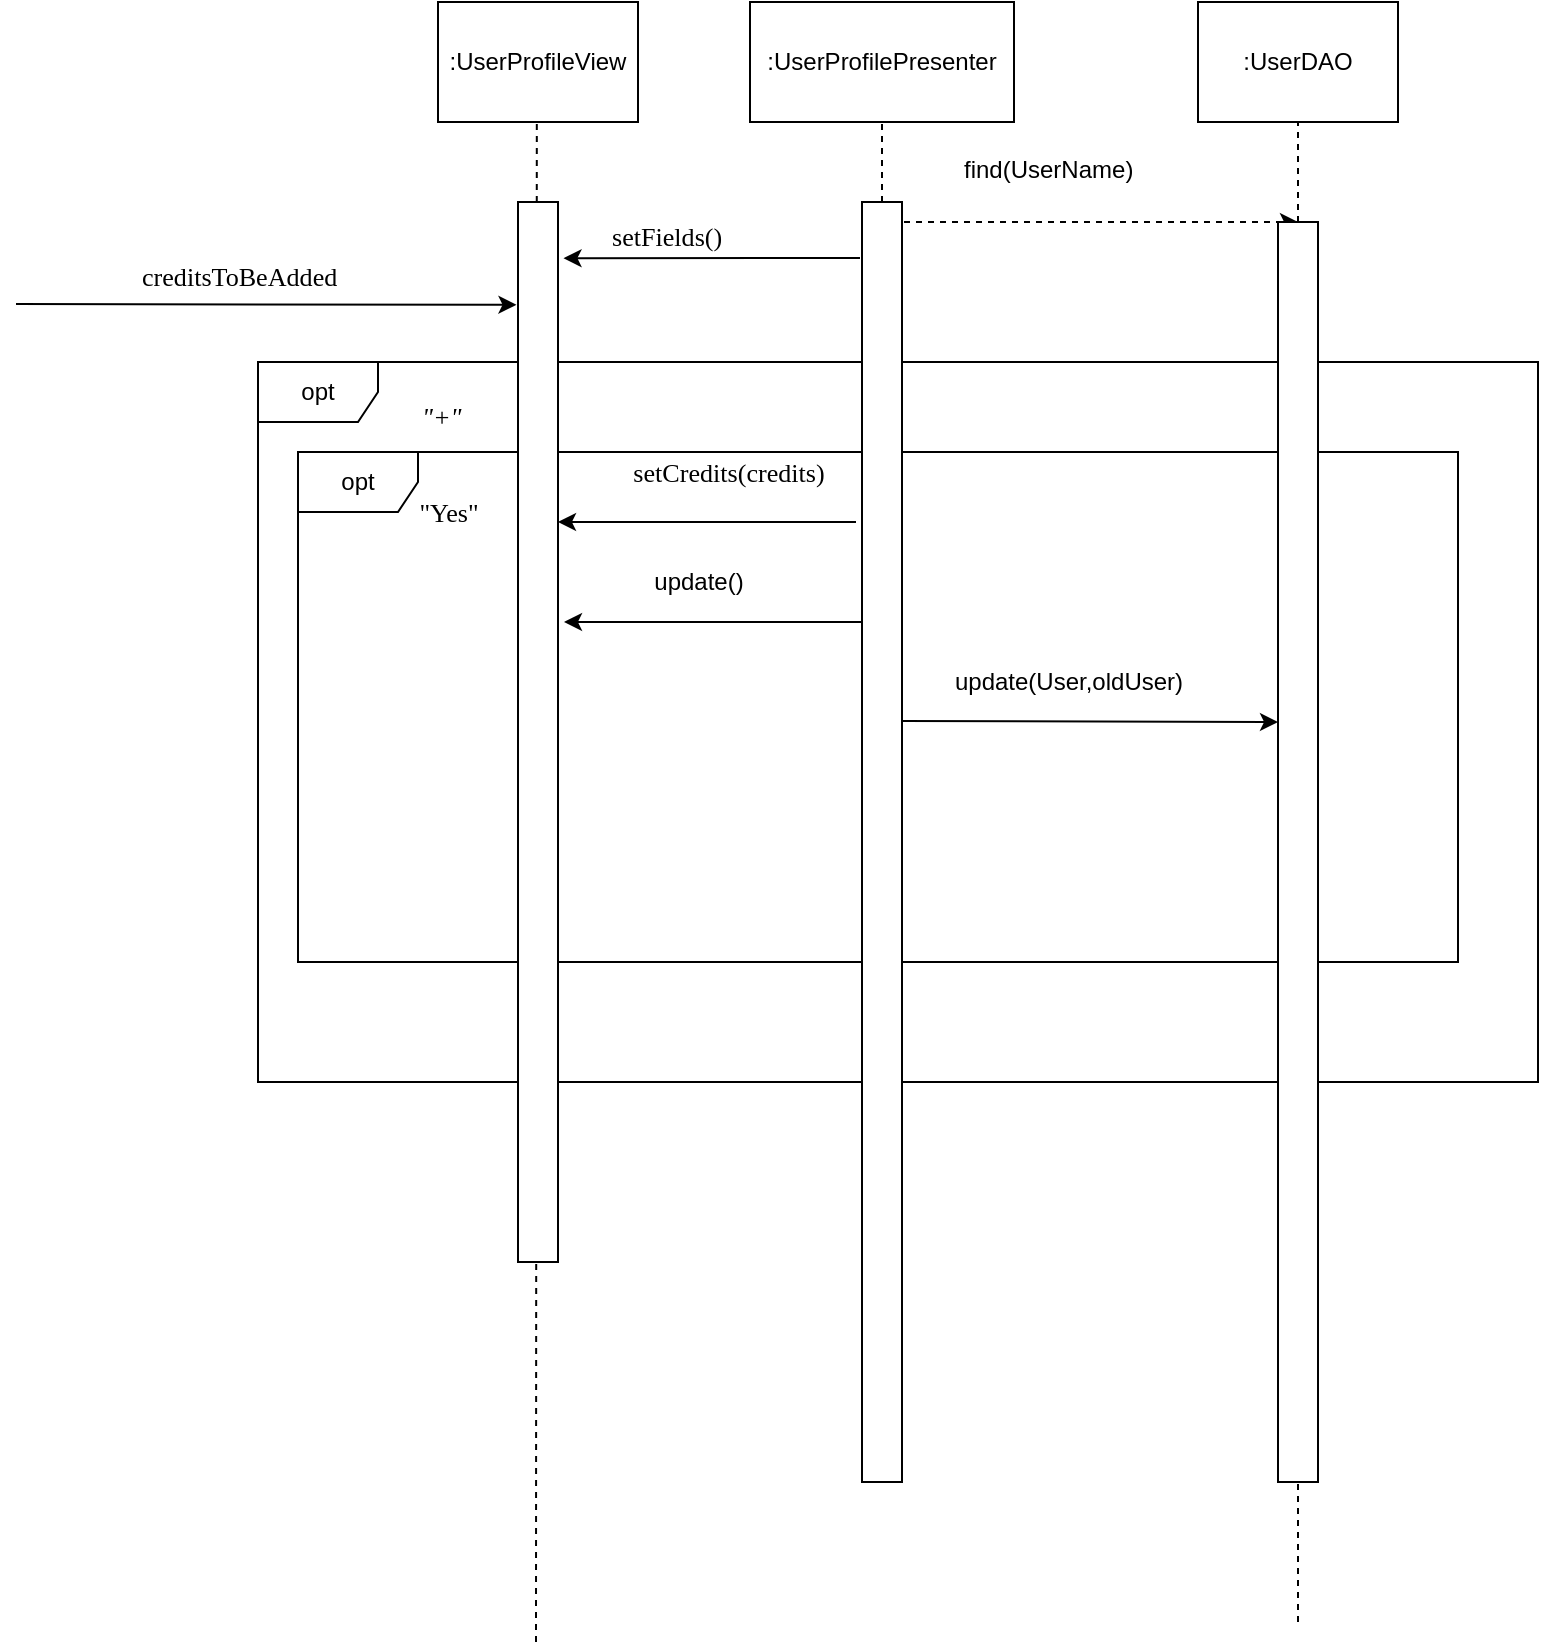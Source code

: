 <mxfile version="13.0.3" type="device"><diagram id="fiOmNgFb91DZt5eTlBGj" name="Page-1"><mxGraphModel dx="1086" dy="806" grid="1" gridSize="10" guides="1" tooltips="1" connect="1" arrows="1" fold="1" page="1" pageScale="1" pageWidth="850" pageHeight="1100" math="0" shadow="0"><root><mxCell id="0"/><mxCell id="1" parent="0"/><mxCell id="fUaA9aA3-aiP3q9656Qs-33" value="opt" style="shape=umlFrame;whiteSpace=wrap;html=1;" parent="1" vertex="1"><mxGeometry x="700" y="1135" width="580" height="255" as="geometry"/></mxCell><mxCell id="fUaA9aA3-aiP3q9656Qs-72" value="opt" style="shape=umlFrame;whiteSpace=wrap;html=1;" parent="1" vertex="1"><mxGeometry x="680" y="1090" width="640" height="360" as="geometry"/></mxCell><mxCell id="fUaA9aA3-aiP3q9656Qs-3" value=":UserProfilePresenter" style="rounded=0;whiteSpace=wrap;html=1;" parent="1" vertex="1"><mxGeometry x="926" y="910" width="132" height="60" as="geometry"/></mxCell><mxCell id="fUaA9aA3-aiP3q9656Qs-4" value="" style="endArrow=none;dashed=1;html=1;entryX=0.5;entryY=1;entryDx=0;entryDy=0;" parent="1" source="fUaA9aA3-aiP3q9656Qs-12" target="fUaA9aA3-aiP3q9656Qs-3" edge="1"><mxGeometry width="50" height="50" relative="1" as="geometry"><mxPoint x="992" y="1480" as="sourcePoint"/><mxPoint x="991" y="1133.036" as="targetPoint"/></mxGeometry></mxCell><mxCell id="fUaA9aA3-aiP3q9656Qs-5" value=":UserProfileView" style="rounded=0;whiteSpace=wrap;html=1;" parent="1" vertex="1"><mxGeometry x="770" y="910" width="100" height="60" as="geometry"/></mxCell><mxCell id="fUaA9aA3-aiP3q9656Qs-9" value="" style="endArrow=classic;html=1;dashed=1;" parent="1" edge="1"><mxGeometry width="50" height="50" relative="1" as="geometry"><mxPoint x="1003" y="1020" as="sourcePoint"/><mxPoint x="1200" y="1020" as="targetPoint"/></mxGeometry></mxCell><mxCell id="fUaA9aA3-aiP3q9656Qs-10" value="find(UserName)" style="text;html=1;" parent="1" vertex="1"><mxGeometry x="1031" y="980" width="40" height="30" as="geometry"/></mxCell><mxCell id="fUaA9aA3-aiP3q9656Qs-12" value="" style="rounded=0;whiteSpace=wrap;html=1;" parent="1" vertex="1"><mxGeometry x="982" y="1010" width="20" height="640" as="geometry"/></mxCell><mxCell id="fUaA9aA3-aiP3q9656Qs-14" value="" style="endArrow=none;dashed=1;html=1;entryX=0.5;entryY=1;entryDx=0;entryDy=0;" parent="1" source="fUaA9aA3-aiP3q9656Qs-29" edge="1"><mxGeometry width="50" height="50" relative="1" as="geometry"><mxPoint x="820" y="1560" as="sourcePoint"/><mxPoint x="820" y="1120" as="targetPoint"/></mxGeometry></mxCell><mxCell id="fUaA9aA3-aiP3q9656Qs-17" value=":UserDAO" style="rounded=0;whiteSpace=wrap;html=1;" parent="1" vertex="1"><mxGeometry x="1150" y="910" width="100" height="60" as="geometry"/></mxCell><mxCell id="fUaA9aA3-aiP3q9656Qs-18" value="" style="endArrow=none;dashed=1;html=1;entryX=0.5;entryY=1;entryDx=0;entryDy=0;" parent="1" source="fUaA9aA3-aiP3q9656Qs-21" target="fUaA9aA3-aiP3q9656Qs-17" edge="1"><mxGeometry width="50" height="50" relative="1" as="geometry"><mxPoint x="1200" y="1560" as="sourcePoint"/><mxPoint x="1199" y="1133.036" as="targetPoint"/></mxGeometry></mxCell><mxCell id="fUaA9aA3-aiP3q9656Qs-21" value="" style="rounded=0;whiteSpace=wrap;html=1;" parent="1" vertex="1"><mxGeometry x="1190" y="1020" width="20" height="630" as="geometry"/></mxCell><mxCell id="fUaA9aA3-aiP3q9656Qs-22" value="" style="endArrow=none;dashed=1;html=1;entryX=0.5;entryY=1;entryDx=0;entryDy=0;" parent="1" target="fUaA9aA3-aiP3q9656Qs-21" edge="1"><mxGeometry width="50" height="50" relative="1" as="geometry"><mxPoint x="1200" y="1720" as="sourcePoint"/><mxPoint x="1200" y="970" as="targetPoint"/></mxGeometry></mxCell><mxCell id="fUaA9aA3-aiP3q9656Qs-44" value="&lt;pre style=&quot;font-family: &amp;#34;consolas&amp;#34; ; font-size: 9.8pt&quot;&gt;setFields()&lt;/pre&gt;" style="text;whiteSpace=wrap;html=1;" parent="1" vertex="1"><mxGeometry x="855" y="1000" width="90" height="30" as="geometry"/></mxCell><mxCell id="fUaA9aA3-aiP3q9656Qs-46" value="" style="endArrow=classic;html=1;entryX=1.138;entryY=0.053;entryDx=0;entryDy=0;entryPerimeter=0;" parent="1" target="fUaA9aA3-aiP3q9656Qs-29" edge="1"><mxGeometry width="50" height="50" relative="1" as="geometry"><mxPoint x="981" y="1038" as="sourcePoint"/><mxPoint x="1010" y="1140.5" as="targetPoint"/><Array as="points"/></mxGeometry></mxCell><mxCell id="fUaA9aA3-aiP3q9656Qs-52" value="&lt;pre style=&quot;font-family: &amp;#34;consolas&amp;#34; ; font-size: 9.8pt&quot;&gt;&lt;span style=&quot;font-style: italic&quot;&gt;&quot;+&quot;&lt;/span&gt;&lt;/pre&gt;" style="text;whiteSpace=wrap;html=1;" parent="1" vertex="1"><mxGeometry x="760" y="1090" width="40" height="60" as="geometry"/></mxCell><mxCell id="fUaA9aA3-aiP3q9656Qs-55" value="" style="endArrow=none;dashed=1;html=1;entryX=0.5;entryY=1;entryDx=0;entryDy=0;" parent="1" edge="1"><mxGeometry width="50" height="50" relative="1" as="geometry"><mxPoint x="819" y="1730" as="sourcePoint"/><mxPoint x="819.41" y="970" as="targetPoint"/></mxGeometry></mxCell><mxCell id="fUaA9aA3-aiP3q9656Qs-56" value="&lt;pre style=&quot;font-family: &amp;#34;consolas&amp;#34; ; font-size: 9.8pt&quot;&gt;&quot;Yes&quot;&lt;/pre&gt;" style="text;html=1;align=center;verticalAlign=middle;resizable=0;points=[];autosize=1;" parent="1" vertex="1"><mxGeometry x="750" y="1140" width="50" height="50" as="geometry"/></mxCell><mxCell id="fUaA9aA3-aiP3q9656Qs-29" value="" style="rounded=0;whiteSpace=wrap;html=1;" parent="1" vertex="1"><mxGeometry x="810" y="1010" width="20" height="530" as="geometry"/></mxCell><mxCell id="fUaA9aA3-aiP3q9656Qs-67" value="update()" style="text;html=1;align=center;verticalAlign=middle;resizable=0;points=[];autosize=1;" parent="1" vertex="1"><mxGeometry x="870" y="1190" width="60" height="20" as="geometry"/></mxCell><mxCell id="AdvULlC3JEMdL2m2pFEB-4" value="" style="endArrow=classic;html=1;" parent="1" edge="1"><mxGeometry width="50" height="50" relative="1" as="geometry"><mxPoint x="982" y="1220" as="sourcePoint"/><mxPoint x="833" y="1220" as="targetPoint"/></mxGeometry></mxCell><mxCell id="AdvULlC3JEMdL2m2pFEB-5" value="update(User,oldUser)" style="text;html=1;align=center;verticalAlign=middle;resizable=0;points=[];autosize=1;" parent="1" vertex="1"><mxGeometry x="1020" y="1240" width="130" height="20" as="geometry"/></mxCell><mxCell id="AdvULlC3JEMdL2m2pFEB-6" value="" style="endArrow=classic;html=1;" parent="1" edge="1"><mxGeometry width="50" height="50" relative="1" as="geometry"><mxPoint x="1002" y="1269.5" as="sourcePoint"/><mxPoint x="1190" y="1270" as="targetPoint"/></mxGeometry></mxCell><mxCell id="AdvULlC3JEMdL2m2pFEB-13" value="&lt;pre style=&quot;text-align: left ; font-family: &amp;#34;consolas&amp;#34; ; font-size: 9.8pt&quot;&gt;setCredits(credits)&lt;/pre&gt;" style="text;html=1;align=center;verticalAlign=middle;resizable=0;points=[];autosize=1;" parent="1" vertex="1"><mxGeometry x="840" y="1120" width="150" height="50" as="geometry"/></mxCell><mxCell id="AdvULlC3JEMdL2m2pFEB-14" value="" style="endArrow=classic;html=1;" parent="1" edge="1"><mxGeometry width="50" height="50" relative="1" as="geometry"><mxPoint x="979" y="1170" as="sourcePoint"/><mxPoint x="830.0" y="1170" as="targetPoint"/></mxGeometry></mxCell><mxCell id="AdvULlC3JEMdL2m2pFEB-15" value="&lt;pre style=&quot;font-family: &amp;#34;consolas&amp;#34; ; font-size: 9.8pt&quot;&gt;creditsToBeAdded&lt;/pre&gt;" style="text;whiteSpace=wrap;html=1;" parent="1" vertex="1"><mxGeometry x="620" y="1020" width="140" height="60" as="geometry"/></mxCell><mxCell id="AdvULlC3JEMdL2m2pFEB-16" value="" style="endArrow=classic;html=1;entryX=-0.038;entryY=0.097;entryDx=0;entryDy=0;entryPerimeter=0;" parent="1" target="fUaA9aA3-aiP3q9656Qs-29" edge="1"><mxGeometry width="50" height="50" relative="1" as="geometry"><mxPoint x="559" y="1061" as="sourcePoint"/><mxPoint x="620" y="1090" as="targetPoint"/></mxGeometry></mxCell></root></mxGraphModel></diagram></mxfile>